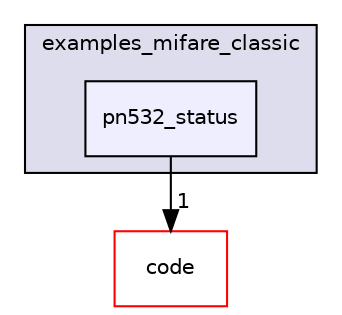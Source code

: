 digraph "examples_mifare_classic/pn532_status" {
  compound=true
  node [ fontsize="10", fontname="Helvetica"];
  edge [ labelfontsize="10", labelfontname="Helvetica"];
  subgraph clusterdir_3d4d49a34023605d025eb3d0b5f107a1 {
    graph [ bgcolor="#ddddee", pencolor="black", label="examples_mifare_classic" fontname="Helvetica", fontsize="10", URL="dir_3d4d49a34023605d025eb3d0b5f107a1.html"]
  dir_1858b394ab88b546f4c0a2ca5ef552f8 [shape=box, label="pn532_status", style="filled", fillcolor="#eeeeff", pencolor="black", URL="dir_1858b394ab88b546f4c0a2ca5ef552f8.html"];
  }
  dir_050edd66366d13764f98250ef6db77f6 [shape=box label="code" fillcolor="white" style="filled" color="red" URL="dir_050edd66366d13764f98250ef6db77f6.html"];
  dir_1858b394ab88b546f4c0a2ca5ef552f8->dir_050edd66366d13764f98250ef6db77f6 [headlabel="1", labeldistance=1.5 headhref="dir_000007_000013.html"];
}
